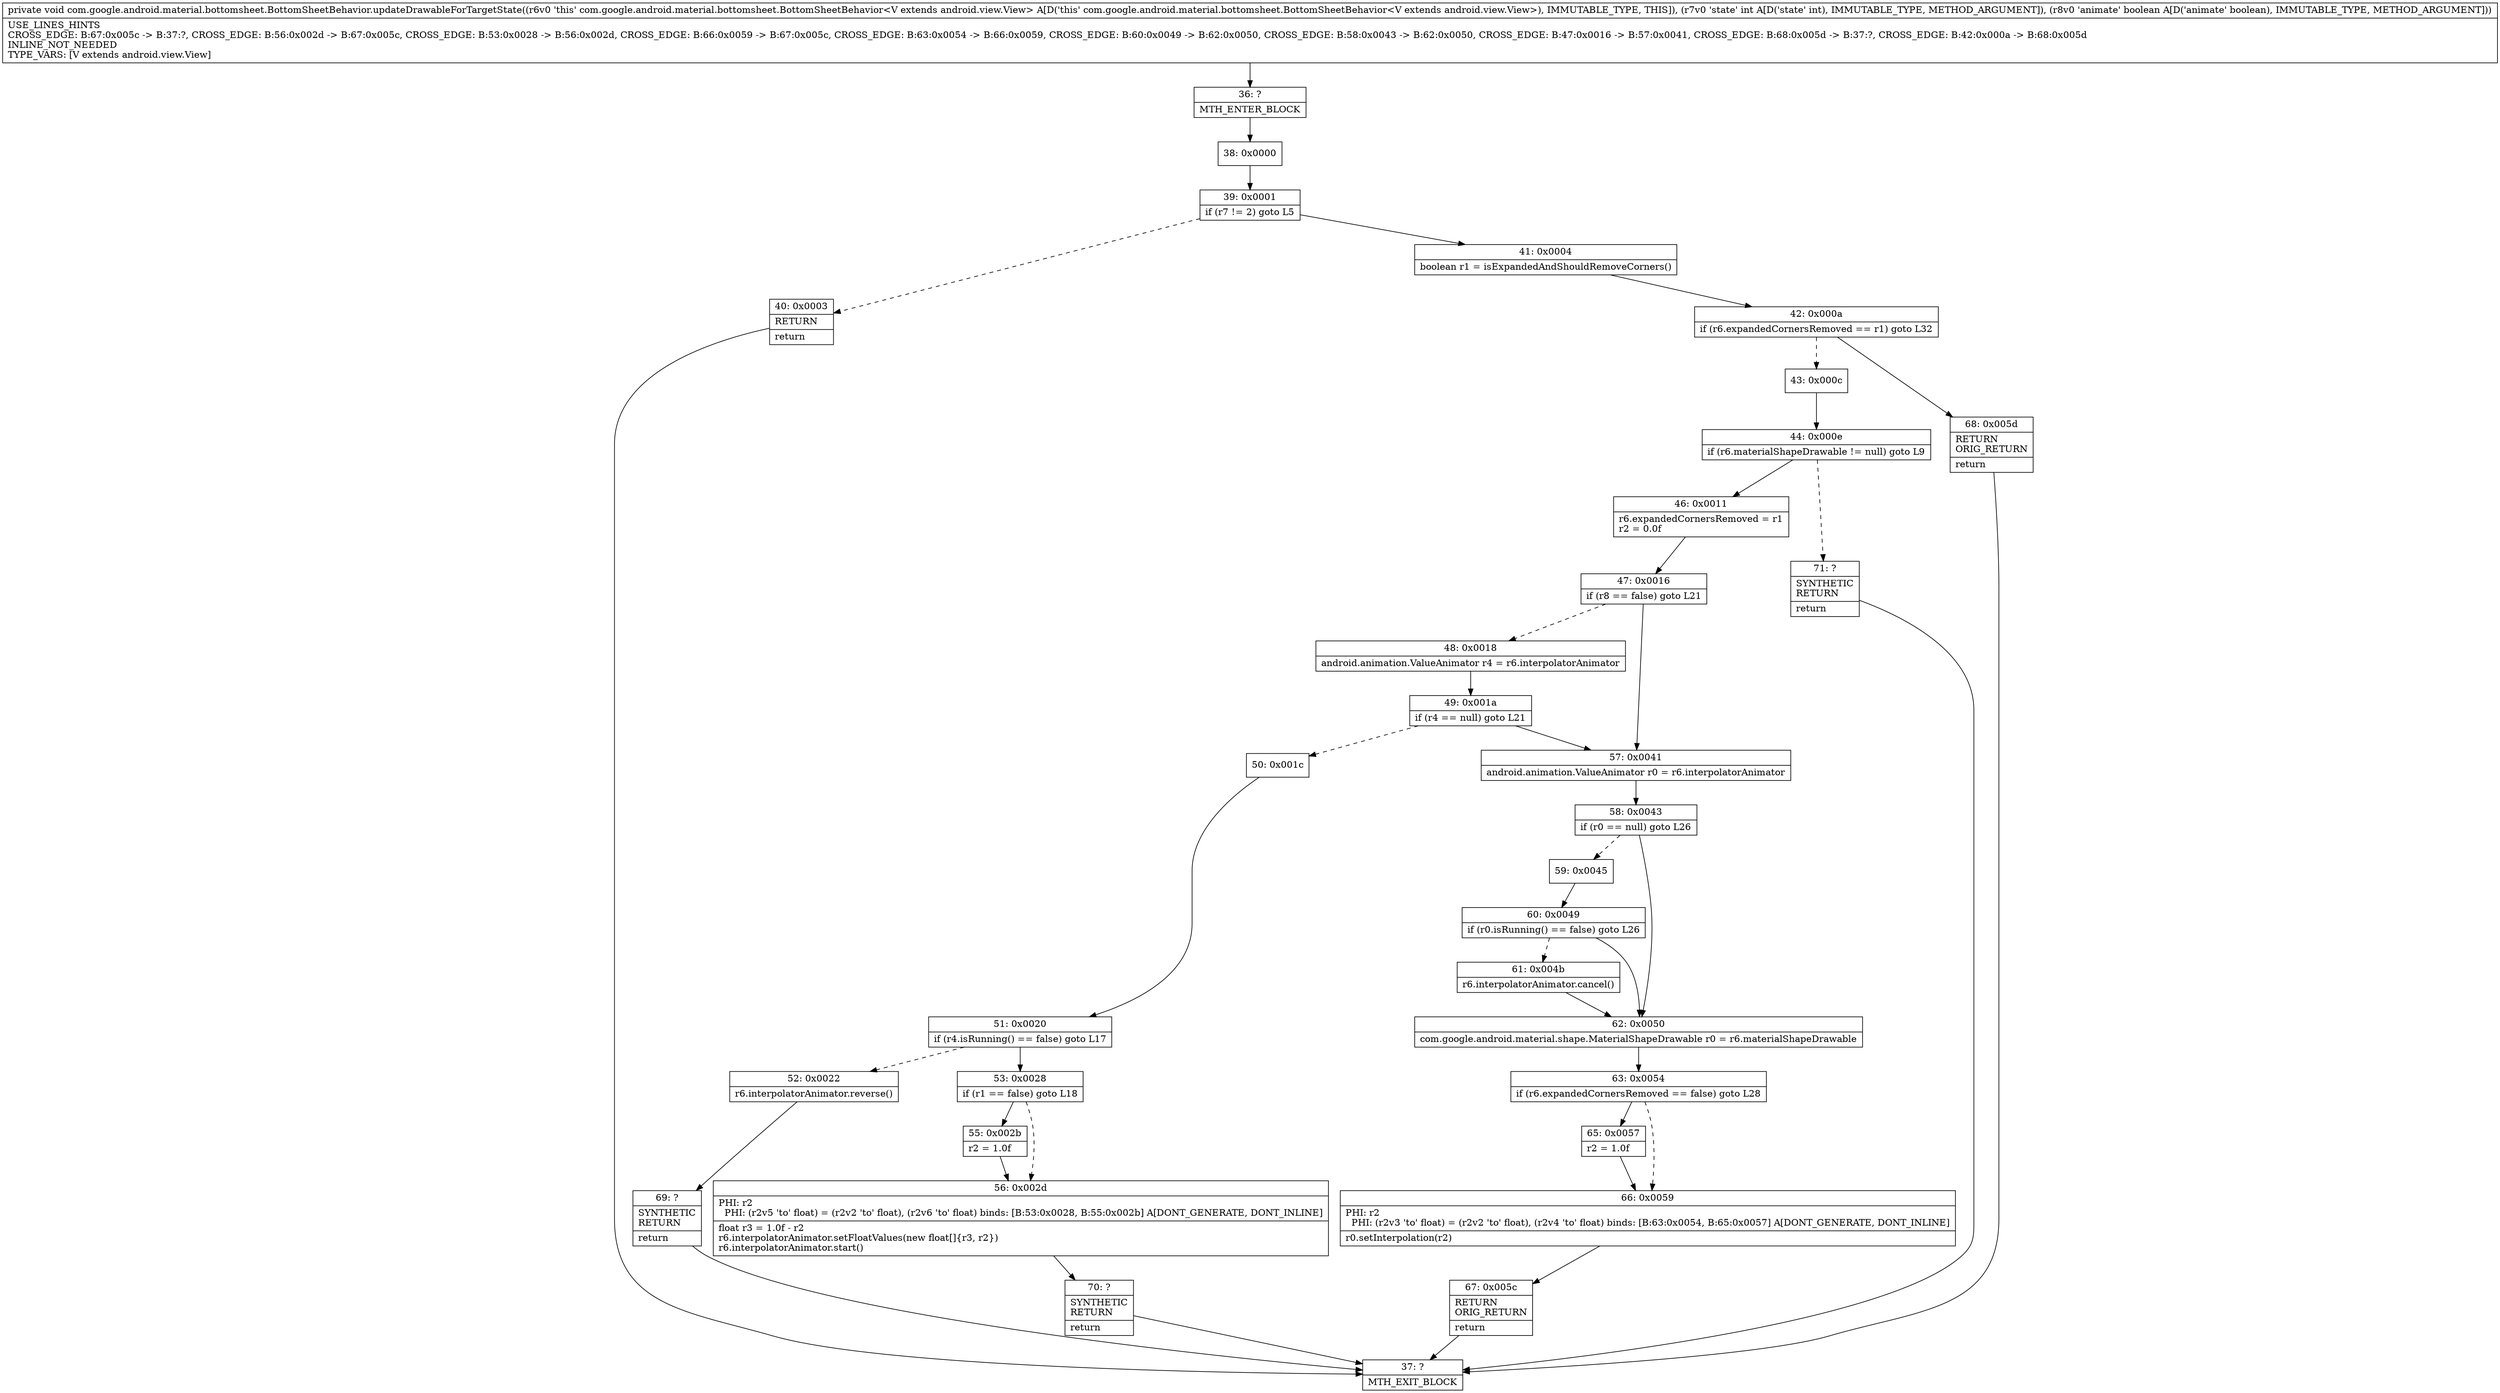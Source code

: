 digraph "CFG forcom.google.android.material.bottomsheet.BottomSheetBehavior.updateDrawableForTargetState(IZ)V" {
Node_36 [shape=record,label="{36\:\ ?|MTH_ENTER_BLOCK\l}"];
Node_38 [shape=record,label="{38\:\ 0x0000}"];
Node_39 [shape=record,label="{39\:\ 0x0001|if (r7 != 2) goto L5\l}"];
Node_40 [shape=record,label="{40\:\ 0x0003|RETURN\l|return\l}"];
Node_37 [shape=record,label="{37\:\ ?|MTH_EXIT_BLOCK\l}"];
Node_41 [shape=record,label="{41\:\ 0x0004|boolean r1 = isExpandedAndShouldRemoveCorners()\l}"];
Node_42 [shape=record,label="{42\:\ 0x000a|if (r6.expandedCornersRemoved == r1) goto L32\l}"];
Node_43 [shape=record,label="{43\:\ 0x000c}"];
Node_44 [shape=record,label="{44\:\ 0x000e|if (r6.materialShapeDrawable != null) goto L9\l}"];
Node_46 [shape=record,label="{46\:\ 0x0011|r6.expandedCornersRemoved = r1\lr2 = 0.0f\l}"];
Node_47 [shape=record,label="{47\:\ 0x0016|if (r8 == false) goto L21\l}"];
Node_48 [shape=record,label="{48\:\ 0x0018|android.animation.ValueAnimator r4 = r6.interpolatorAnimator\l}"];
Node_49 [shape=record,label="{49\:\ 0x001a|if (r4 == null) goto L21\l}"];
Node_50 [shape=record,label="{50\:\ 0x001c}"];
Node_51 [shape=record,label="{51\:\ 0x0020|if (r4.isRunning() == false) goto L17\l}"];
Node_52 [shape=record,label="{52\:\ 0x0022|r6.interpolatorAnimator.reverse()\l}"];
Node_69 [shape=record,label="{69\:\ ?|SYNTHETIC\lRETURN\l|return\l}"];
Node_53 [shape=record,label="{53\:\ 0x0028|if (r1 == false) goto L18\l}"];
Node_55 [shape=record,label="{55\:\ 0x002b|r2 = 1.0f\l}"];
Node_56 [shape=record,label="{56\:\ 0x002d|PHI: r2 \l  PHI: (r2v5 'to' float) = (r2v2 'to' float), (r2v6 'to' float) binds: [B:53:0x0028, B:55:0x002b] A[DONT_GENERATE, DONT_INLINE]\l|float r3 = 1.0f \- r2\lr6.interpolatorAnimator.setFloatValues(new float[]\{r3, r2\})\lr6.interpolatorAnimator.start()\l}"];
Node_70 [shape=record,label="{70\:\ ?|SYNTHETIC\lRETURN\l|return\l}"];
Node_57 [shape=record,label="{57\:\ 0x0041|android.animation.ValueAnimator r0 = r6.interpolatorAnimator\l}"];
Node_58 [shape=record,label="{58\:\ 0x0043|if (r0 == null) goto L26\l}"];
Node_59 [shape=record,label="{59\:\ 0x0045}"];
Node_60 [shape=record,label="{60\:\ 0x0049|if (r0.isRunning() == false) goto L26\l}"];
Node_61 [shape=record,label="{61\:\ 0x004b|r6.interpolatorAnimator.cancel()\l}"];
Node_62 [shape=record,label="{62\:\ 0x0050|com.google.android.material.shape.MaterialShapeDrawable r0 = r6.materialShapeDrawable\l}"];
Node_63 [shape=record,label="{63\:\ 0x0054|if (r6.expandedCornersRemoved == false) goto L28\l}"];
Node_65 [shape=record,label="{65\:\ 0x0057|r2 = 1.0f\l}"];
Node_66 [shape=record,label="{66\:\ 0x0059|PHI: r2 \l  PHI: (r2v3 'to' float) = (r2v2 'to' float), (r2v4 'to' float) binds: [B:63:0x0054, B:65:0x0057] A[DONT_GENERATE, DONT_INLINE]\l|r0.setInterpolation(r2)\l}"];
Node_67 [shape=record,label="{67\:\ 0x005c|RETURN\lORIG_RETURN\l|return\l}"];
Node_71 [shape=record,label="{71\:\ ?|SYNTHETIC\lRETURN\l|return\l}"];
Node_68 [shape=record,label="{68\:\ 0x005d|RETURN\lORIG_RETURN\l|return\l}"];
MethodNode[shape=record,label="{private void com.google.android.material.bottomsheet.BottomSheetBehavior.updateDrawableForTargetState((r6v0 'this' com.google.android.material.bottomsheet.BottomSheetBehavior\<V extends android.view.View\> A[D('this' com.google.android.material.bottomsheet.BottomSheetBehavior\<V extends android.view.View\>), IMMUTABLE_TYPE, THIS]), (r7v0 'state' int A[D('state' int), IMMUTABLE_TYPE, METHOD_ARGUMENT]), (r8v0 'animate' boolean A[D('animate' boolean), IMMUTABLE_TYPE, METHOD_ARGUMENT]))  | USE_LINES_HINTS\lCROSS_EDGE: B:67:0x005c \-\> B:37:?, CROSS_EDGE: B:56:0x002d \-\> B:67:0x005c, CROSS_EDGE: B:53:0x0028 \-\> B:56:0x002d, CROSS_EDGE: B:66:0x0059 \-\> B:67:0x005c, CROSS_EDGE: B:63:0x0054 \-\> B:66:0x0059, CROSS_EDGE: B:60:0x0049 \-\> B:62:0x0050, CROSS_EDGE: B:58:0x0043 \-\> B:62:0x0050, CROSS_EDGE: B:47:0x0016 \-\> B:57:0x0041, CROSS_EDGE: B:68:0x005d \-\> B:37:?, CROSS_EDGE: B:42:0x000a \-\> B:68:0x005d\lINLINE_NOT_NEEDED\lTYPE_VARS: [V extends android.view.View]\l}"];
MethodNode -> Node_36;Node_36 -> Node_38;
Node_38 -> Node_39;
Node_39 -> Node_40[style=dashed];
Node_39 -> Node_41;
Node_40 -> Node_37;
Node_41 -> Node_42;
Node_42 -> Node_43[style=dashed];
Node_42 -> Node_68;
Node_43 -> Node_44;
Node_44 -> Node_46;
Node_44 -> Node_71[style=dashed];
Node_46 -> Node_47;
Node_47 -> Node_48[style=dashed];
Node_47 -> Node_57;
Node_48 -> Node_49;
Node_49 -> Node_50[style=dashed];
Node_49 -> Node_57;
Node_50 -> Node_51;
Node_51 -> Node_52[style=dashed];
Node_51 -> Node_53;
Node_52 -> Node_69;
Node_69 -> Node_37;
Node_53 -> Node_55;
Node_53 -> Node_56[style=dashed];
Node_55 -> Node_56;
Node_56 -> Node_70;
Node_70 -> Node_37;
Node_57 -> Node_58;
Node_58 -> Node_59[style=dashed];
Node_58 -> Node_62;
Node_59 -> Node_60;
Node_60 -> Node_61[style=dashed];
Node_60 -> Node_62;
Node_61 -> Node_62;
Node_62 -> Node_63;
Node_63 -> Node_65;
Node_63 -> Node_66[style=dashed];
Node_65 -> Node_66;
Node_66 -> Node_67;
Node_67 -> Node_37;
Node_71 -> Node_37;
Node_68 -> Node_37;
}

